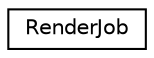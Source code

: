 digraph G
{
  edge [fontname="Helvetica",fontsize="10",labelfontname="Helvetica",labelfontsize="10"];
  node [fontname="Helvetica",fontsize="10",shape=record];
  rankdir=LR;
  Node1 [label="RenderJob",height=0.2,width=0.4,color="black", fillcolor="white", style="filled",URL="$d2/d31/structRenderJob.html"];
}
